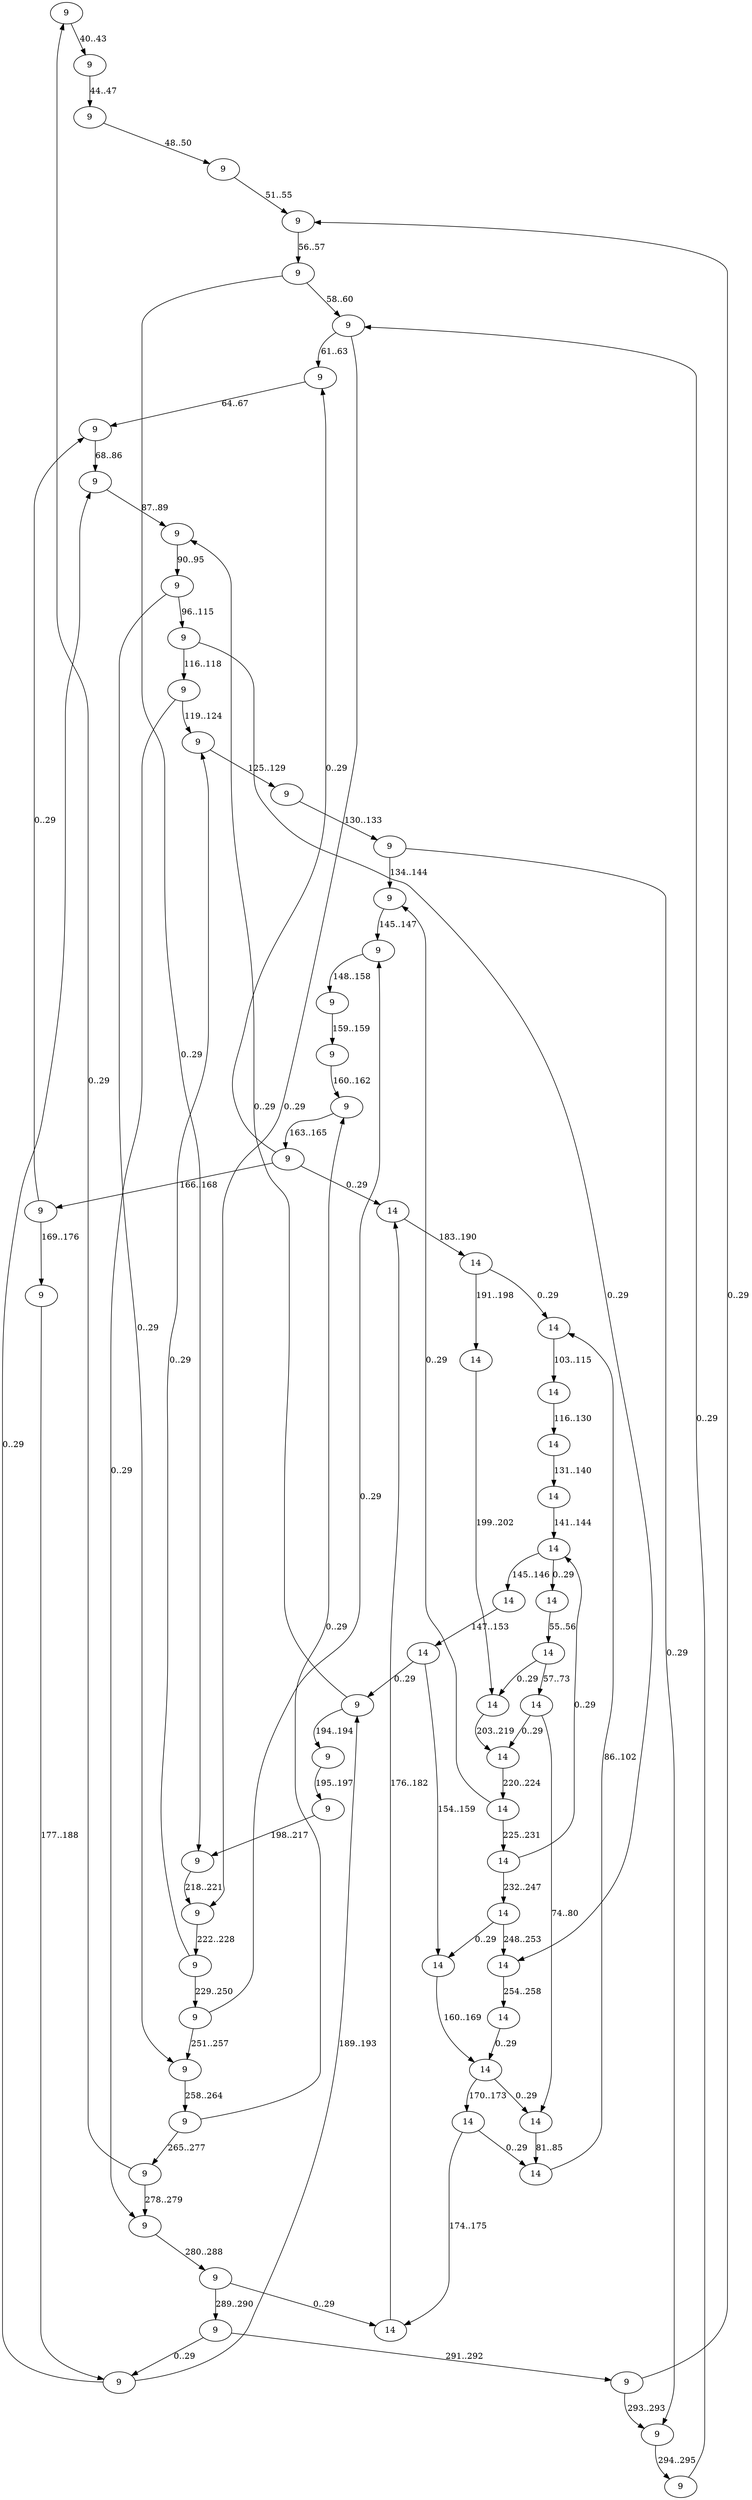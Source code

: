 // Motion Graph
digraph {
	139808831941432 [label=9]
	139808831941432 -> 139808833762136 [label="40..43"]
	139808833762136 [label=9]
	139808833762136 -> 139808832368256 [label="44..47"]
	139808832368256 [label=9]
	139808832368256 -> 139809440507608 [label="48..50"]
	139809440507608 [label=9]
	139809440507608 -> 139808914996808 [label="51..55"]
	139808914996808 [label=9]
	139808914996808 -> 139808813696896 [label="56..57"]
	139808813696896 [label=9]
	139808813696896 -> 139808823668128 [label="58..60"]
	139808823668128 [label=9]
	139808823668128 -> 139808805437568 [label="61..63"]
	139808805437568 [label=9]
	139808805437568 -> 139808806034848 [label="64..67"]
	139808806034848 [label=9]
	139808806034848 -> 139808809944120 [label="68..86"]
	139808809944120 [label=9]
	139808809944120 -> 139808822010320 [label="87..89"]
	139808822010320 [label=9]
	139808822010320 -> 139809978071024 [label="90..95"]
	139809978071024 [label=9]
	139809978071024 -> 139808814559016 [label="96..115"]
	139808814559016 [label=9]
	139808814559016 -> 139808816446264 [label="116..118"]
	139808816446264 [label=9]
	139808816446264 -> 139808811435568 [label="119..124"]
	139808811435568 [label=9]
	139808811435568 -> 139808823808632 [label="125..129"]
	139808823808632 [label=9]
	139808823808632 -> 139808814995272 [label="130..133"]
	139808814995272 [label=9]
	139808814995272 -> 139809440461656 [label="134..144"]
	139809440461656 [label=9]
	139809440461656 -> 139808812823664 [label="145..147"]
	139808812823664 [label=9]
	139808812823664 -> 139808824629848 [label="148..158"]
	139808824629848 [label=9]
	139808824629848 -> 139808816392344 [label="159..159"]
	139808816392344 [label=9]
	139808816392344 -> 139808813744592 [label="160..162"]
	139808813744592 [label=9]
	139808813744592 -> 139808808407280 [label="163..165"]
	139808808407280 [label=9]
	139808808407280 -> 139808821468800 [label="166..168"]
	139808821468800 [label=9]
	139808821468800 -> 139808830094976 [label="169..176"]
	139808830094976 [label=9]
	139808830094976 -> 139809977129504 [label="177..188"]
	139809977129504 [label=9]
	139809977129504 -> 139809440626952 [label="189..193"]
	139809440626952 [label=9]
	139809440626952 -> 139808822010320 [label="0..29"]
	139809440626952 -> 139808789450880 [label="194..194"]
	139808789450880 [label=9]
	139808789450880 -> 139808808139464 [label="195..197"]
	139808808139464 [label=9]
	139808808139464 -> 139808791714392 [label="198..217"]
	139808791714392 [label=9]
	139808791714392 -> 139808810927720 [label="218..221"]
	139808810927720 [label=9]
	139808810927720 -> 139808825055328 [label="222..228"]
	139808825055328 [label=9]
	139808825055328 -> 139808825122376 [label="229..250"]
	139808825122376 [label=9]
	139808825122376 -> 139808812823664 [label="0..29"]
	139808825122376 -> 139808793960520 [label="251..257"]
	139808793960520 [label=9]
	139808793960520 -> 139808826092232 [label="258..264"]
	139808826092232 [label=9]
	139808826092232 -> 139808920667696 [label="265..277"]
	139808920667696 [label=9]
	139808920667696 -> 139808831941432 [label="0..29"]
	139808920667696 -> 139808796730312 [label="278..279"]
	139808796730312 [label=9]
	139808796730312 -> 139808818741768 [label="280..288"]
	139808818741768 [label=9]
	139808818741768 -> 139808823733160 [label="289..290"]
	139808823733160 [label=9]
	139808823733160 -> 139808903393232 [label="291..292"]
	139808903393232 [label=9]
	139808903393232 -> 139808914996808 [label="0..29"]
	139808903393232 -> 139808799009984 [label="293..293"]
	139808799009984 [label=9]
	139808799009984 -> 139808832440304 [label="294..295"]
	139808832440304 [label=9]
	139808832440304 -> 139808823668128 [label="0..29"]
	139808823733160 -> 139809977129504 [label="0..29"]
	139808818741768 -> 139808817323144 [label="0..29"]
	139808817323144 [label=14]
	139808817323144 -> 139808806051232 [label="176..182"]
	139808806051232 [label=14]
	139808806051232 -> 139809977129560 [label="183..190"]
	139809977129560 [label=14]
	139809977129560 -> 139808916181736 [label="0..29"]
	139808916181736 [label=14]
	139808916181736 -> 139808907599600 [label="103..115"]
	139808907599600 [label=14]
	139808907599600 -> 139809977129448 [label="116..130"]
	139809977129448 [label=14]
	139809977129448 -> 139809978037752 [label="131..140"]
	139809978037752 [label=14]
	139809978037752 -> 139808920932136 [label="141..144"]
	139808920932136 [label=14]
	139808920932136 -> 139809977129840 [label="145..146"]
	139809977129840 [label=14]
	139809977129840 -> 139809440547392 [label="147..153"]
	139809440547392 [label=14]
	139809440547392 -> 139809978072704 [label="154..159"]
	139809978072704 [label=14]
	139809978072704 -> 139809977129616 [label="160..169"]
	139809977129616 [label=14]
	139809977129616 -> 139808920964904 [label="170..173"]
	139808920964904 [label=14]
	139808920964904 -> 139809977205816 [label="0..29"]
	139809977205816 [label=14]
	139809977205816 -> 139808916181736 [label="86..102"]
	139808920964904 -> 139808817323144 [label="174..175"]
	139809977129616 -> 139808916319928 [label="0..29"]
	139808916319928 [label=14]
	139808916319928 -> 139809977205816 [label="81..85"]
	139809440547392 -> 139809440626952 [label="0..29"]
	139808920932136 -> 139808914984688 [label="0..29"]
	139808914984688 [label=14]
	139808914984688 -> 139809977050336 [label="55..56"]
	139809977050336 [label=14]
	139809977050336 -> 139809978038760 [label="57..73"]
	139809978038760 [label=14]
	139809978038760 -> 139808916319928 [label="74..80"]
	139809978038760 -> 139808905630160 [label="0..29"]
	139808905630160 [label=14]
	139808905630160 -> 139809978091168 [label="220..224"]
	139809978091168 [label=14]
	139809978091168 -> 139809977130344 [label="225..231"]
	139809977130344 [label=14]
	139809977130344 -> 139809977129392 [label="232..247"]
	139809977129392 [label=14]
	139809977129392 -> 139809978072704 [label="0..29"]
	139809977129392 -> 139808795348048 [label="248..253"]
	139808795348048 [label=14]
	139808795348048 -> 139809978037304 [label="254..258"]
	139809978037304 [label=14]
	139809978037304 -> 139809977129616 [label="0..29"]
	139809977130344 -> 139808920932136 [label="0..29"]
	139809978091168 -> 139809440461656 [label="0..29"]
	139809977050336 -> 139808904385648 [label="0..29"]
	139808904385648 [label=14]
	139808904385648 -> 139808905630160 [label="203..219"]
	139809977129560 -> 139808903370400 [label="191..198"]
	139808903370400 [label=14]
	139808903370400 -> 139808904385648 [label="199..202"]
	139808826092232 -> 139808813744592 [label="0..29"]
	139808825055328 -> 139808811435568 [label="0..29"]
	139809977129504 -> 139808809944120 [label="0..29"]
	139808821468800 -> 139808806034848 [label="0..29"]
	139808808407280 -> 139808805437568 [label="0..29"]
	139808808407280 -> 139808806051232 [label="0..29"]
	139808814995272 -> 139808799009984 [label="0..29"]
	139808816446264 -> 139808796730312 [label="0..29"]
	139808814559016 -> 139808795348048 [label="0..29"]
	139809978071024 -> 139808793960520 [label="0..29"]
	139808823668128 -> 139808810927720 [label="0..29"]
	139808813696896 -> 139808791714392 [label="0..29"]
}